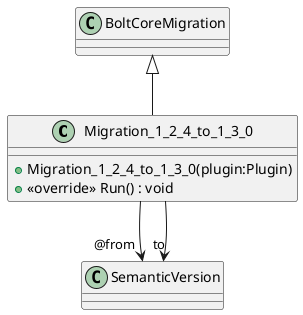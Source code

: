 @startuml
class Migration_1_2_4_to_1_3_0 {
    + Migration_1_2_4_to_1_3_0(plugin:Plugin)
    + <<override>> Run() : void
}
BoltCoreMigration <|-- Migration_1_2_4_to_1_3_0
Migration_1_2_4_to_1_3_0 --> "@from" SemanticVersion
Migration_1_2_4_to_1_3_0 --> "to" SemanticVersion
@enduml
